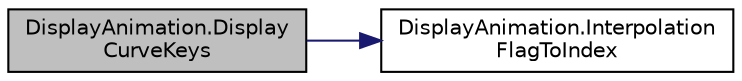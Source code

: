 digraph "DisplayAnimation.DisplayCurveKeys"
{
  edge [fontname="Helvetica",fontsize="10",labelfontname="Helvetica",labelfontsize="10"];
  node [fontname="Helvetica",fontsize="10",shape=record];
  rankdir="LR";
  Node31 [label="DisplayAnimation.Display\lCurveKeys",height=0.2,width=0.4,color="black", fillcolor="grey75", style="filled", fontcolor="black"];
  Node31 -> Node32 [color="midnightblue",fontsize="10",style="solid",fontname="Helvetica"];
  Node32 [label="DisplayAnimation.Interpolation\lFlagToIndex",height=0.2,width=0.4,color="black", fillcolor="white", style="filled",URL="$namespace_display_animation.html#a8cf3c4f4a4594a55396f8a40cc46681e"];
}
